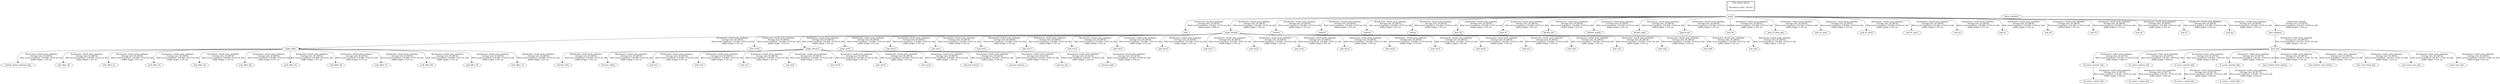digraph G {
"world" -> "map"[label="Broadcaster: /world_tf_publisher\nAverage rate: 10.329 Hz\nMost recent transform: 150.401 ( 0.015 sec old)\nBuffer length: 3.098 sec\n"];
"origin_office" -> "boards_before_bedroom_link"[label="Broadcaster: /world_state_publisher\nAverage rate: 50.306 Hz\nMost recent transform: 150.406 ( 0.010 sec old)\nBuffer length: 3.101 sec\n"];
"origin_landing" -> "origin_office"[label="Broadcaster: /world_state_publisher\nAverage rate: 50.306 Hz\nMost recent transform: 150.406 ( 0.010 sec old)\nBuffer length: 3.101 sec\n"];
"world" -> "cabinet1"[label="Broadcaster: /world_state_publisher\nAverage rate: 50.306 Hz\nMost recent transform: 150.406 ( 0.010 sec old)\nBuffer length: 3.101 sec\n"];
"world" -> "cabinet2"[label="Broadcaster: /world_state_publisher\nAverage rate: 50.306 Hz\nMost recent transform: 150.406 ( 0.010 sec old)\nBuffer length: 3.101 sec\n"];
"world" -> "cabinet3"[label="Broadcaster: /world_state_publisher\nAverage rate: 50.306 Hz\nMost recent transform: 150.406 ( 0.010 sec old)\nBuffer length: 3.101 sec\n"];
"world" -> "column"[label="Broadcaster: /world_state_publisher\nAverage rate: 50.306 Hz\nMost recent transform: 150.406 ( 0.010 sec old)\nBuffer length: 3.101 sec\n"];
"world" -> "door_00"[label="Broadcaster: /world_state_publisher\nAverage rate: 50.306 Hz\nMost recent transform: 150.406 ( 0.010 sec old)\nBuffer length: 3.101 sec\n"];
"world" -> "door_01"[label="Broadcaster: /world_state_publisher\nAverage rate: 50.306 Hz\nMost recent transform: 150.406 ( 0.010 sec old)\nBuffer length: 3.101 sec\n"];
"origin_landing" -> "door_E334"[label="Broadcaster: /world_state_publisher\nAverage rate: 50.306 Hz\nMost recent transform: 150.406 ( 0.010 sec old)\nBuffer length: 3.101 sec\n"];
"world" -> "origin_landing"[label="Broadcaster: /world_state_publisher\nAverage rate: 50.306 Hz\nMost recent transform: 150.406 ( 0.010 sec old)\nBuffer length: 3.101 sec\n"];
"origin_elevator" -> "elevator_left2"[label="Broadcaster: /world_state_publisher\nAverage rate: 50.306 Hz\nMost recent transform: 150.406 ( 0.010 sec old)\nBuffer length: 3.101 sec\n"];
"origin_landing" -> "origin_elevator"[label="Broadcaster: /world_state_publisher\nAverage rate: 50.306 Hz\nMost recent transform: 150.406 ( 0.010 sec old)\nBuffer length: 3.101 sec\n"];
"origin_elevator" -> "elevator_right2"[label="Broadcaster: /world_state_publisher\nAverage rate: 50.306 Hz\nMost recent transform: 150.406 ( 0.010 sec old)\nBuffer length: 3.101 sec\n"];
"world" -> "kitchen_left"[label="Broadcaster: /world_state_publisher\nAverage rate: 50.306 Hz\nMost recent transform: 150.406 ( 0.010 sec old)\nBuffer length: 3.101 sec\n"];
"world" -> "kitchen_middle"[label="Broadcaster: /world_state_publisher\nAverage rate: 50.306 Hz\nMost recent transform: 150.406 ( 0.010 sec old)\nBuffer length: 3.101 sec\n"];
"world" -> "kitchen_right"[label="Broadcaster: /world_state_publisher\nAverage rate: 50.306 Hz\nMost recent transform: 150.406 ( 0.010 sec old)\nBuffer length: 3.101 sec\n"];
"origin_landing" -> "pillar_ext01"[label="Broadcaster: /world_state_publisher\nAverage rate: 50.306 Hz\nMost recent transform: 150.406 ( 0.010 sec old)\nBuffer length: 3.101 sec\n"];
"world" -> "planck_link"[label="Broadcaster: /world_state_publisher\nAverage rate: 50.306 Hz\nMost recent transform: 150.406 ( 0.010 sec old)\nBuffer length: 3.101 sec\n"];
"world" -> "wall_00"[label="Broadcaster: /world_state_publisher\nAverage rate: 50.306 Hz\nMost recent transform: 150.406 ( 0.010 sec old)\nBuffer length: 3.101 sec\n"];
"world" -> "wall_01_little_glas"[label="Broadcaster: /world_state_publisher\nAverage rate: 50.306 Hz\nMost recent transform: 150.406 ( 0.010 sec old)\nBuffer length: 3.101 sec\n"];
"world" -> "wall_01_part1"[label="Broadcaster: /world_state_publisher\nAverage rate: 50.306 Hz\nMost recent transform: 150.406 ( 0.010 sec old)\nBuffer length: 3.101 sec\n"];
"world" -> "wall_01_part2"[label="Broadcaster: /world_state_publisher\nAverage rate: 50.306 Hz\nMost recent transform: 150.406 ( 0.010 sec old)\nBuffer length: 3.101 sec\n"];
"world" -> "wall_01_part3"[label="Broadcaster: /world_state_publisher\nAverage rate: 50.306 Hz\nMost recent transform: 150.406 ( 0.010 sec old)\nBuffer length: 3.101 sec\n"];
"world" -> "wall_02"[label="Broadcaster: /world_state_publisher\nAverage rate: 50.306 Hz\nMost recent transform: 150.406 ( 0.010 sec old)\nBuffer length: 3.101 sec\n"];
"world" -> "wall_03"[label="Broadcaster: /world_state_publisher\nAverage rate: 50.306 Hz\nMost recent transform: 150.406 ( 0.010 sec old)\nBuffer length: 3.101 sec\n"];
"world" -> "wall_04"[label="Broadcaster: /world_state_publisher\nAverage rate: 50.306 Hz\nMost recent transform: 150.406 ( 0.010 sec old)\nBuffer length: 3.101 sec\n"];
"world" -> "wall_05"[label="Broadcaster: /world_state_publisher\nAverage rate: 50.306 Hz\nMost recent transform: 150.406 ( 0.010 sec old)\nBuffer length: 3.101 sec\n"];
"world" -> "wall_06"[label="Broadcaster: /world_state_publisher\nAverage rate: 50.306 Hz\nMost recent transform: 150.406 ( 0.010 sec old)\nBuffer length: 3.101 sec\n"];
"world" -> "wall_07"[label="Broadcaster: /world_state_publisher\nAverage rate: 50.306 Hz\nMost recent transform: 150.406 ( 0.010 sec old)\nBuffer length: 3.101 sec\n"];
"origin_elevator" -> "wall_elv5"[label="Broadcaster: /world_state_publisher\nAverage rate: 50.306 Hz\nMost recent transform: 150.406 ( 0.010 sec old)\nBuffer length: 3.101 sec\n"];
"origin_elevator" -> "wall_elv6"[label="Broadcaster: /world_state_publisher\nAverage rate: 50.306 Hz\nMost recent transform: 150.406 ( 0.010 sec old)\nBuffer length: 3.101 sec\n"];
"origin_elevator" -> "wall_elv7"[label="Broadcaster: /world_state_publisher\nAverage rate: 50.306 Hz\nMost recent transform: 150.406 ( 0.010 sec old)\nBuffer length: 3.101 sec\n"];
"origin_elevator" -> "wall_elv8"[label="Broadcaster: /world_state_publisher\nAverage rate: 50.306 Hz\nMost recent transform: 150.406 ( 0.010 sec old)\nBuffer length: 3.101 sec\n"];
"origin_landing" -> "wall_ext10"[label="Broadcaster: /world_state_publisher\nAverage rate: 50.306 Hz\nMost recent transform: 150.406 ( 0.010 sec old)\nBuffer length: 3.101 sec\n"];
"origin_landing" -> "wall_ext11"[label="Broadcaster: /world_state_publisher\nAverage rate: 50.306 Hz\nMost recent transform: 150.406 ( 0.010 sec old)\nBuffer length: 3.101 sec\n"];
"origin_landing" -> "wall_ext12"[label="Broadcaster: /world_state_publisher\nAverage rate: 50.306 Hz\nMost recent transform: 150.406 ( 0.010 sec old)\nBuffer length: 3.101 sec\n"];
"origin_landing" -> "wall_ext13"[label="Broadcaster: /world_state_publisher\nAverage rate: 50.306 Hz\nMost recent transform: 150.406 ( 0.010 sec old)\nBuffer length: 3.101 sec\n"];
"origin_landing" -> "wall_ext14"[label="Broadcaster: /world_state_publisher\nAverage rate: 50.306 Hz\nMost recent transform: 150.406 ( 0.010 sec old)\nBuffer length: 3.101 sec\n"];
"origin_landing" -> "wall_ext15"[label="Broadcaster: /world_state_publisher\nAverage rate: 50.306 Hz\nMost recent transform: 150.406 ( 0.010 sec old)\nBuffer length: 3.101 sec\n"];
"origin_landing" -> "wall_ext16"[label="Broadcaster: /world_state_publisher\nAverage rate: 50.306 Hz\nMost recent transform: 150.406 ( 0.010 sec old)\nBuffer length: 3.101 sec\n"];
"origin_landing" -> "wall_ext17"[label="Broadcaster: /world_state_publisher\nAverage rate: 50.306 Hz\nMost recent transform: 150.406 ( 0.010 sec old)\nBuffer length: 3.101 sec\n"];
"origin_elevator" -> "wall_ext18"[label="Broadcaster: /world_state_publisher\nAverage rate: 50.306 Hz\nMost recent transform: 150.406 ( 0.010 sec old)\nBuffer length: 3.101 sec\n"];
"origin_elevator" -> "wall_ext19"[label="Broadcaster: /world_state_publisher\nAverage rate: 50.306 Hz\nMost recent transform: 150.406 ( 0.010 sec old)\nBuffer length: 3.101 sec\n"];
"origin_elevator" -> "wall_ext20"[label="Broadcaster: /world_state_publisher\nAverage rate: 50.306 Hz\nMost recent transform: 150.406 ( 0.010 sec old)\nBuffer length: 3.101 sec\n"];
"origin_landing" -> "wall_ext21"[label="Broadcaster: /world_state_publisher\nAverage rate: 50.306 Hz\nMost recent transform: 150.406 ( 0.010 sec old)\nBuffer length: 3.101 sec\n"];
"origin_landing" -> "wall_ext22"[label="Broadcaster: /world_state_publisher\nAverage rate: 50.306 Hz\nMost recent transform: 150.406 ( 0.010 sec old)\nBuffer length: 3.101 sec\n"];
"origin_landing" -> "wall_ext23"[label="Broadcaster: /world_state_publisher\nAverage rate: 50.306 Hz\nMost recent transform: 150.406 ( 0.010 sec old)\nBuffer length: 3.101 sec\n"];
"origin_landing" -> "wall_ext24"[label="Broadcaster: /world_state_publisher\nAverage rate: 50.306 Hz\nMost recent transform: 150.406 ( 0.010 sec old)\nBuffer length: 3.101 sec\n"];
"origin_landing" -> "wall_ext25"[label="Broadcaster: /world_state_publisher\nAverage rate: 50.306 Hz\nMost recent transform: 150.406 ( 0.010 sec old)\nBuffer length: 3.101 sec\n"];
"origin_landing" -> "wall_ext26"[label="Broadcaster: /world_state_publisher\nAverage rate: 50.306 Hz\nMost recent transform: 150.406 ( 0.010 sec old)\nBuffer length: 3.101 sec\n"];
"origin_landing" -> "wall_ext3"[label="Broadcaster: /world_state_publisher\nAverage rate: 50.306 Hz\nMost recent transform: 150.406 ( 0.010 sec old)\nBuffer length: 3.101 sec\n"];
"origin_landing" -> "wall_ext4"[label="Broadcaster: /world_state_publisher\nAverage rate: 50.306 Hz\nMost recent transform: 150.406 ( 0.010 sec old)\nBuffer length: 3.101 sec\n"];
"origin_landing" -> "wall_ext5"[label="Broadcaster: /world_state_publisher\nAverage rate: 50.306 Hz\nMost recent transform: 150.406 ( 0.010 sec old)\nBuffer length: 3.101 sec\n"];
"origin_landing" -> "wall_ext6"[label="Broadcaster: /world_state_publisher\nAverage rate: 50.306 Hz\nMost recent transform: 150.406 ( 0.010 sec old)\nBuffer length: 3.101 sec\n"];
"origin_landing" -> "wall_ext8"[label="Broadcaster: /world_state_publisher\nAverage rate: 50.306 Hz\nMost recent transform: 150.406 ( 0.010 sec old)\nBuffer length: 3.101 sec\n"];
"origin_landing" -> "wall_ext9"[label="Broadcaster: /world_state_publisher\nAverage rate: 50.306 Hz\nMost recent transform: 150.406 ( 0.010 sec old)\nBuffer length: 3.101 sec\n"];
"world" -> "wall_ipa"[label="Broadcaster: /world_state_publisher\nAverage rate: 50.306 Hz\nMost recent transform: 150.406 ( 0.010 sec old)\nBuffer length: 3.101 sec\n"];
"origin_office" -> "wall_office_00"[label="Broadcaster: /world_state_publisher\nAverage rate: 50.306 Hz\nMost recent transform: 150.406 ( 0.010 sec old)\nBuffer length: 3.101 sec\n"];
"origin_office" -> "wall_office_01"[label="Broadcaster: /world_state_publisher\nAverage rate: 50.306 Hz\nMost recent transform: 150.406 ( 0.010 sec old)\nBuffer length: 3.101 sec\n"];
"origin_office" -> "wall_office_02"[label="Broadcaster: /world_state_publisher\nAverage rate: 50.306 Hz\nMost recent transform: 150.406 ( 0.010 sec old)\nBuffer length: 3.101 sec\n"];
"origin_office" -> "wall_office_03"[label="Broadcaster: /world_state_publisher\nAverage rate: 50.306 Hz\nMost recent transform: 150.406 ( 0.010 sec old)\nBuffer length: 3.101 sec\n"];
"origin_office" -> "wall_office_04"[label="Broadcaster: /world_state_publisher\nAverage rate: 50.306 Hz\nMost recent transform: 150.406 ( 0.010 sec old)\nBuffer length: 3.101 sec\n"];
"origin_office" -> "wall_office_05"[label="Broadcaster: /world_state_publisher\nAverage rate: 50.306 Hz\nMost recent transform: 150.406 ( 0.010 sec old)\nBuffer length: 3.101 sec\n"];
"origin_office" -> "wall_office_06"[label="Broadcaster: /world_state_publisher\nAverage rate: 50.306 Hz\nMost recent transform: 150.406 ( 0.010 sec old)\nBuffer length: 3.101 sec\n"];
"origin_office" -> "wall_office_07"[label="Broadcaster: /world_state_publisher\nAverage rate: 50.306 Hz\nMost recent transform: 150.406 ( 0.010 sec old)\nBuffer length: 3.101 sec\n"];
"origin_office" -> "wall_office_08"[label="Broadcaster: /world_state_publisher\nAverage rate: 50.306 Hz\nMost recent transform: 150.406 ( 0.010 sec old)\nBuffer length: 3.101 sec\n"];
"origin_office" -> "wall_office_09"[label="Broadcaster: /world_state_publisher\nAverage rate: 50.306 Hz\nMost recent transform: 150.406 ( 0.010 sec old)\nBuffer length: 3.101 sec\n"];
"origin_office" -> "wall_office_10"[label="Broadcaster: /world_state_publisher\nAverage rate: 50.306 Hz\nMost recent transform: 150.406 ( 0.010 sec old)\nBuffer length: 3.101 sec\n"];
"odom_combined" -> "base_footprint"[label="Broadcaster: /gazebo\nAverage rate: 50.258 Hz\nMost recent transform: 150.410 ( 0.006 sec old)\nBuffer length: 3.104 sec\n"];
"origin_elevator" -> "elevator_button1"[label="Broadcaster: /world_state_publisher\nAverage rate: 50.323 Hz\nMost recent transform: 150.407 ( 0.009 sec old)\nBuffer length: 3.100 sec\n"];
"origin_elevator" -> "elevator_button2"[label="Broadcaster: /world_state_publisher\nAverage rate: 50.323 Hz\nMost recent transform: 150.407 ( 0.009 sec old)\nBuffer length: 3.100 sec\n"];
"origin_elevator" -> "elevator_left"[label="Broadcaster: /world_state_publisher\nAverage rate: 50.323 Hz\nMost recent transform: 150.407 ( 0.009 sec old)\nBuffer length: 3.100 sec\n"];
"origin_elevator" -> "elevator_right"[label="Broadcaster: /world_state_publisher\nAverage rate: 50.323 Hz\nMost recent transform: 150.407 ( 0.009 sec old)\nBuffer length: 3.100 sec\n"];
"bl_caster_rotation_link" -> "bl_caster_r_wheel_link"[label="Broadcaster: /robot_state_publisher\nAverage rate: 45.307 Hz\nMost recent transform: 150.397 ( 0.019 sec old)\nBuffer length: 3.090 sec\n"];
"base_link" -> "bl_caster_rotation_link"[label="Broadcaster: /robot_state_publisher\nAverage rate: 45.307 Hz\nMost recent transform: 150.397 ( 0.019 sec old)\nBuffer length: 3.090 sec\n"];
"base_footprint" -> "base_link"[label="Broadcaster: /robot_state_publisher\nAverage rate: 50.306 Hz\nMost recent transform: 150.415 ( 0.001 sec old)\nBuffer length: 3.101 sec\n"];
"br_caster_rotation_link" -> "br_caster_r_wheel_link"[label="Broadcaster: /robot_state_publisher\nAverage rate: 45.307 Hz\nMost recent transform: 150.397 ( 0.019 sec old)\nBuffer length: 3.090 sec\n"];
"base_link" -> "br_caster_rotation_link"[label="Broadcaster: /robot_state_publisher\nAverage rate: 45.307 Hz\nMost recent transform: 150.397 ( 0.019 sec old)\nBuffer length: 3.090 sec\n"];
"fl_caster_rotation_link" -> "fl_caster_r_wheel_link"[label="Broadcaster: /robot_state_publisher\nAverage rate: 45.307 Hz\nMost recent transform: 150.397 ( 0.019 sec old)\nBuffer length: 3.090 sec\n"];
"base_link" -> "fl_caster_rotation_link"[label="Broadcaster: /robot_state_publisher\nAverage rate: 45.307 Hz\nMost recent transform: 150.397 ( 0.019 sec old)\nBuffer length: 3.090 sec\n"];
"fr_caster_rotation_link" -> "fr_caster_r_wheel_link"[label="Broadcaster: /robot_state_publisher\nAverage rate: 45.307 Hz\nMost recent transform: 150.397 ( 0.019 sec old)\nBuffer length: 3.090 sec\n"];
"base_link" -> "fr_caster_rotation_link"[label="Broadcaster: /robot_state_publisher\nAverage rate: 45.307 Hz\nMost recent transform: 150.397 ( 0.019 sec old)\nBuffer length: 3.090 sec\n"];
"base_link" -> "base_battery_front_battery"[label="Broadcaster: /robot_state_publisher\nAverage rate: 50.306 Hz\nMost recent transform: 150.415 ( 0.001 sec old)\nBuffer length: 3.101 sec\n"];
"base_link" -> "base_battery_rear_battery"[label="Broadcaster: /robot_state_publisher\nAverage rate: 50.306 Hz\nMost recent transform: 150.415 ( 0.001 sec old)\nBuffer length: 3.101 sec\n"];
"base_link" -> "base_laser_front_link"[label="Broadcaster: /robot_state_publisher\nAverage rate: 50.306 Hz\nMost recent transform: 150.415 ( 0.001 sec old)\nBuffer length: 3.101 sec\n"];
"base_link" -> "base_laser_rear_link"[label="Broadcaster: /robot_state_publisher\nAverage rate: 50.306 Hz\nMost recent transform: 150.415 ( 0.001 sec old)\nBuffer length: 3.101 sec\n"];
"base_link" -> "tower_base_link"[label="Broadcaster: /robot_state_publisher\nAverage rate: 50.306 Hz\nMost recent transform: 150.415 ( 0.001 sec old)\nBuffer length: 3.101 sec\n"];
edge [style=invis];
 subgraph cluster_legend { style=bold; color=black; label ="view_frames Result";
"Recorded at time: 150.416"[ shape=plaintext ] ;
 }->"world";
edge [style=invis];
 subgraph cluster_legend { style=bold; color=black; label ="view_frames Result";
"Recorded at time: 150.416"[ shape=plaintext ] ;
 }->"odom_combined";
}